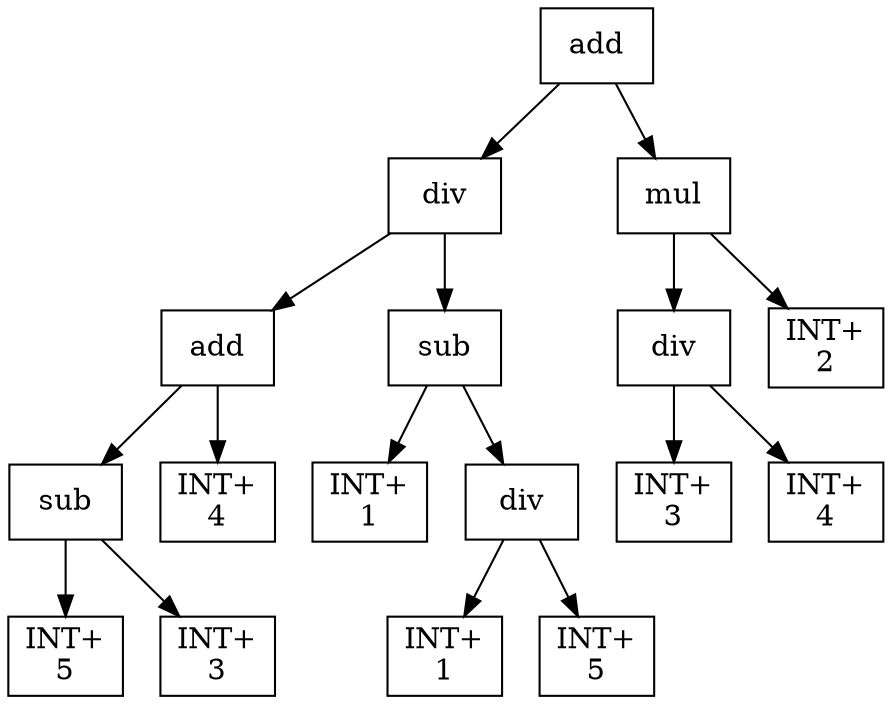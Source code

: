 digraph expr {
  node [shape=box];
  n1 [label="add"];
  n2 [label="div"];
  n3 [label="add"];
  n4 [label="sub"];
  n5 [label="INT+\n5"];
  n6 [label="INT+\n3"];
  n4 -> n5;
  n4 -> n6;
  n7 [label="INT+\n4"];
  n3 -> n4;
  n3 -> n7;
  n8 [label="sub"];
  n9 [label="INT+\n1"];
  n10 [label="div"];
  n11 [label="INT+\n1"];
  n12 [label="INT+\n5"];
  n10 -> n11;
  n10 -> n12;
  n8 -> n9;
  n8 -> n10;
  n2 -> n3;
  n2 -> n8;
  n13 [label="mul"];
  n14 [label="div"];
  n15 [label="INT+\n3"];
  n16 [label="INT+\n4"];
  n14 -> n15;
  n14 -> n16;
  n17 [label="INT+\n2"];
  n13 -> n14;
  n13 -> n17;
  n1 -> n2;
  n1 -> n13;
}